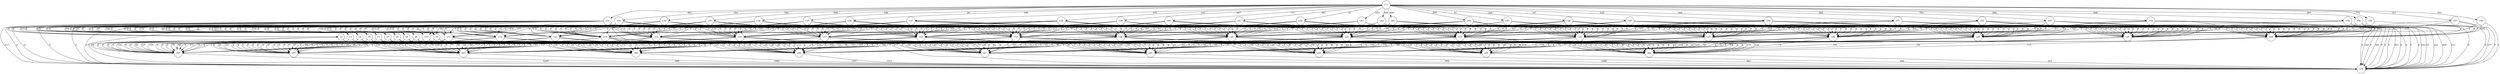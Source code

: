 digraph
{
	node [shape=circle, label="v0"] 0;
	node [shape=circle, label="v1"] 1;
	node [shape=circle, label="v2"] 2;
	node [shape=circle, label="v3"] 3;
	node [shape=circle, label="v4"] 4;
	node [shape=circle, label="v5"] 5;
	node [shape=circle, label="v6"] 6;
	node [shape=circle, label="v7"] 7;
	node [shape=circle, label="v8"] 8;
	node [shape=circle, label="v9"] 9;
	node [shape=circle, label="v10"] 10;
	node [shape=circle, label="v11"] 11;
	node [shape=circle, label="v12"] 12;
	node [shape=circle, label="v13"] 13;
	node [shape=circle, label="v14"] 14;
	node [shape=circle, label="v15"] 15;
	node [shape=circle, label="v16"] 16;
	node [shape=circle, label="v17"] 17;
	node [shape=circle, label="v18"] 18;
	node [shape=circle, label="v19"] 19;
	node [shape=circle, label="v20"] 20;
	node [shape=circle, label="v21"] 21;
	node [shape=circle, label="v22"] 22;
	node [shape=circle, label="v23"] 23;
	node [shape=circle, label="v24"] 24;
	node [shape=circle, label="v25"] 25;
	node [shape=circle, label="v26"] 26;
	node [shape=circle, label="v27"] 27;
	node [shape=circle, label="v28"] 28;
	node [shape=circle, label="v29"] 29;
	node [shape=circle, label="v30"] 30;
	node [shape=circle, label="v31"] 31;
	node [shape=circle, label="v32"] 32;
	node [shape=circle, label="v33"] 33;
	node [shape=circle, label="v34"] 34;
	node [shape=circle, label="v35"] 35;
	node [shape=circle, label="v36"] 36;
	node [shape=circle, label="v37"] 37;
	node [shape=circle, label="v38"] 38;
	node [shape=circle, label="v39"] 39;
	node [shape=circle, label="v40"] 40;
	node [shape=circle, label="v41"] 41;
	node [shape=circle, label="v42"] 42;
	node [shape=circle, label="v43"] 43;
	node [shape=circle, label="v44"] 44;
	node [shape=circle, label="v45"] 45;
	node [shape=circle, label="v46"] 46;
	node [shape=circle, label="v47"] 47;
	node [shape=circle, label="v48"] 48;
	node [shape=circle, label="v49"] 49;
	node [shape=circle, label="v50"] 50;
	node [shape=circle, label="v51"] 51;
	node [shape=circle, label="v52"] 52;
	node [shape=circle, label="v53"] 53;
	node [shape=circle, label="v54"] 54;
	node [shape=circle, label="v55"] 55;
	node [shape=circle, label="v56"] 56;
	node [shape=circle, label="v57"] 57;
	node [shape=circle, label="v58"] 58;
	node [shape=circle, label="v59"] 59;
	node [shape=circle, label="v60"] 60;
	node [shape=circle, label="v61"] 61;
	node [shape=circle, label="v62"] 62;
	node [shape=circle, label="v63"] 63;
	node [shape=circle, label="v64"] 64;
	node [shape=circle, label="v65"] 65;
	node [shape=circle, label="v66"] 66;
	node [shape=circle, label="v67"] 67;
	node [shape=circle, label="v68"] 68;
	node [shape=circle, label="v69"] 69;
	node [shape=circle, label="v70"] 70;
	node [shape=circle, label="v71"] 71;
	0 -> 60 [label="0"]
	0 -> 61 [label="52"]
	0 -> 62 [label="0"]
	0 -> 63 [label="20"]
	0 -> 64 [label="0"]
	0 -> 65 [label="0"]
	0 -> 66 [label="94"]
	0 -> 67 [label="0"]
	0 -> 68 [label="28"]
	0 -> 69 [label="29"]
	1 -> 60 [label="0"]
	1 -> 61 [label="0"]
	1 -> 62 [label="0"]
	1 -> 63 [label="0"]
	1 -> 64 [label="0"]
	1 -> 65 [label="0"]
	1 -> 66 [label="24"]
	1 -> 67 [label="0"]
	1 -> 68 [label="0"]
	1 -> 69 [label="0"]
	2 -> 60 [label="124"]
	2 -> 61 [label="0"]
	2 -> 62 [label="0"]
	2 -> 63 [label="189"]
	2 -> 64 [label="37"]
	2 -> 65 [label="96"]
	2 -> 66 [label="0"]
	2 -> 67 [label="0"]
	2 -> 68 [label="69"]
	2 -> 69 [label="0"]
	3 -> 60 [label="52"]
	3 -> 61 [label="136"]
	3 -> 62 [label="34"]
	3 -> 63 [label="0"]
	3 -> 64 [label="0"]
	3 -> 65 [label="0"]
	3 -> 66 [label="106"]
	3 -> 67 [label="30"]
	3 -> 68 [label="0"]
	3 -> 69 [label="120"]
	4 -> 60 [label="0"]
	4 -> 61 [label="0"]
	4 -> 62 [label="0"]
	4 -> 63 [label="0"]
	4 -> 64 [label="0"]
	4 -> 65 [label="0"]
	4 -> 66 [label="0"]
	4 -> 67 [label="153"]
	4 -> 68 [label="0"]
	4 -> 69 [label="0"]
	5 -> 60 [label="0"]
	5 -> 61 [label="0"]
	5 -> 62 [label="0"]
	5 -> 63 [label="0"]
	5 -> 64 [label="150"]
	5 -> 65 [label="0"]
	5 -> 66 [label="0"]
	5 -> 67 [label="4"]
	5 -> 68 [label="0"]
	5 -> 69 [label="0"]
	6 -> 60 [label="80"]
	6 -> 61 [label="60"]
	6 -> 62 [label="0"]
	6 -> 63 [label="0"]
	6 -> 64 [label="0"]
	6 -> 65 [label="0"]
	6 -> 66 [label="11"]
	6 -> 67 [label="0"]
	6 -> 68 [label="9"]
	6 -> 69 [label="0"]
	7 -> 60 [label="0"]
	7 -> 61 [label="0"]
	7 -> 62 [label="0"]
	7 -> 63 [label="0"]
	7 -> 64 [label="0"]
	7 -> 65 [label="0"]
	7 -> 66 [label="0"]
	7 -> 67 [label="0"]
	7 -> 68 [label="154"]
	7 -> 69 [label="0"]
	8 -> 60 [label="0"]
	8 -> 61 [label="0"]
	8 -> 62 [label="46"]
	8 -> 63 [label="0"]
	8 -> 64 [label="84"]
	8 -> 65 [label="0"]
	8 -> 66 [label="82"]
	8 -> 67 [label="0"]
	8 -> 68 [label="0"]
	8 -> 69 [label="0"]
	9 -> 60 [label="68"]
	9 -> 61 [label="0"]
	9 -> 62 [label="36"]
	9 -> 63 [label="168"]
	9 -> 64 [label="38"]
	9 -> 65 [label="149"]
	9 -> 66 [label="0"]
	9 -> 67 [label="47"]
	9 -> 68 [label="156"]
	9 -> 69 [label="41"]
	10 -> 60 [label="68"]
	10 -> 61 [label="0"]
	10 -> 62 [label="0"]
	10 -> 63 [label="156"]
	10 -> 64 [label="0"]
	10 -> 65 [label="0"]
	10 -> 66 [label="0"]
	10 -> 67 [label="0"]
	10 -> 68 [label="127"]
	10 -> 69 [label="83"]
	11 -> 60 [label="86"]
	11 -> 61 [label="0"]
	11 -> 62 [label="0"]
	11 -> 63 [label="0"]
	11 -> 64 [label="0"]
	11 -> 65 [label="191"]
	11 -> 66 [label="0"]
	11 -> 67 [label="0"]
	11 -> 68 [label="0"]
	11 -> 69 [label="0"]
	12 -> 60 [label="0"]
	12 -> 61 [label="21"]
	12 -> 62 [label="0"]
	12 -> 63 [label="0"]
	12 -> 64 [label="40"]
	12 -> 65 [label="0"]
	12 -> 66 [label="0"]
	12 -> 67 [label="0"]
	12 -> 68 [label="0"]
	12 -> 69 [label="0"]
	13 -> 60 [label="0"]
	13 -> 61 [label="0"]
	13 -> 62 [label="0"]
	13 -> 63 [label="71"]
	13 -> 64 [label="0"]
	13 -> 65 [label="0"]
	13 -> 66 [label="172"]
	13 -> 67 [label="0"]
	13 -> 68 [label="0"]
	13 -> 69 [label="0"]
	14 -> 60 [label="0"]
	14 -> 61 [label="73"]
	14 -> 62 [label="32"]
	14 -> 63 [label="68"]
	14 -> 64 [label="151"]
	14 -> 65 [label="75"]
	14 -> 66 [label="31"]
	14 -> 67 [label="0"]
	14 -> 68 [label="78"]
	14 -> 69 [label="68"]
	15 -> 60 [label="111"]
	15 -> 61 [label="98"]
	15 -> 62 [label="29"]
	15 -> 63 [label="29"]
	15 -> 64 [label="0"]
	15 -> 65 [label="0"]
	15 -> 66 [label="0"]
	15 -> 67 [label="67"]
	15 -> 68 [label="89"]
	15 -> 69 [label="0"]
	16 -> 60 [label="0"]
	16 -> 61 [label="0"]
	16 -> 62 [label="0"]
	16 -> 63 [label="89"]
	16 -> 64 [label="0"]
	16 -> 65 [label="0"]
	16 -> 66 [label="123"]
	16 -> 67 [label="0"]
	16 -> 68 [label="0"]
	16 -> 69 [label="0"]
	17 -> 60 [label="0"]
	17 -> 61 [label="52"]
	17 -> 62 [label="0"]
	17 -> 63 [label="177"]
	17 -> 64 [label="0"]
	17 -> 65 [label="0"]
	17 -> 66 [label="0"]
	17 -> 67 [label="48"]
	17 -> 68 [label="173"]
	17 -> 69 [label="0"]
	18 -> 60 [label="145"]
	18 -> 61 [label="0"]
	18 -> 62 [label="0"]
	18 -> 63 [label="0"]
	18 -> 64 [label="0"]
	18 -> 65 [label="0"]
	18 -> 66 [label="0"]
	18 -> 67 [label="0"]
	18 -> 68 [label="79"]
	18 -> 69 [label="0"]
	19 -> 60 [label="0"]
	19 -> 61 [label="0"]
	19 -> 62 [label="0"]
	19 -> 63 [label="0"]
	19 -> 64 [label="0"]
	19 -> 65 [label="0"]
	19 -> 66 [label="0"]
	19 -> 67 [label="0"]
	19 -> 68 [label="0"]
	19 -> 69 [label="85"]
	20 -> 60 [label="168"]
	20 -> 61 [label="191"]
	20 -> 62 [label="63"]
	20 -> 63 [label="0"]
	20 -> 64 [label="0"]
	20 -> 65 [label="25"]
	20 -> 66 [label="0"]
	20 -> 67 [label="0"]
	20 -> 68 [label="0"]
	20 -> 69 [label="0"]
	21 -> 60 [label="0"]
	21 -> 61 [label="43"]
	21 -> 62 [label="0"]
	21 -> 63 [label="0"]
	21 -> 64 [label="0"]
	21 -> 65 [label="22"]
	21 -> 66 [label="123"]
	21 -> 67 [label="0"]
	21 -> 68 [label="0"]
	21 -> 69 [label="185"]
	22 -> 60 [label="0"]
	22 -> 61 [label="0"]
	22 -> 62 [label="0"]
	22 -> 63 [label="0"]
	22 -> 64 [label="0"]
	22 -> 65 [label="0"]
	22 -> 66 [label="80"]
	22 -> 67 [label="0"]
	22 -> 68 [label="0"]
	22 -> 69 [label="0"]
	23 -> 60 [label="0"]
	23 -> 61 [label="0"]
	23 -> 62 [label="0"]
	23 -> 63 [label="0"]
	23 -> 64 [label="108"]
	23 -> 65 [label="0"]
	23 -> 66 [label="153"]
	23 -> 67 [label="0"]
	23 -> 68 [label="0"]
	23 -> 69 [label="23"]
	24 -> 60 [label="0"]
	24 -> 61 [label="0"]
	24 -> 62 [label="179"]
	24 -> 63 [label="0"]
	24 -> 64 [label="0"]
	24 -> 65 [label="0"]
	24 -> 66 [label="107"]
	24 -> 67 [label="0"]
	24 -> 68 [label="0"]
	24 -> 69 [label="125"]
	25 -> 60 [label="0"]
	25 -> 61 [label="18"]
	25 -> 62 [label="126"]
	25 -> 63 [label="0"]
	25 -> 64 [label="179"]
	25 -> 65 [label="188"]
	25 -> 66 [label="0"]
	25 -> 67 [label="0"]
	25 -> 68 [label="24"]
	25 -> 69 [label="85"]
	26 -> 60 [label="21"]
	26 -> 61 [label="0"]
	26 -> 62 [label="0"]
	26 -> 63 [label="6"]
	26 -> 64 [label="0"]
	26 -> 65 [label="7"]
	26 -> 66 [label="0"]
	26 -> 67 [label="0"]
	26 -> 68 [label="58"]
	26 -> 69 [label="2"]
	27 -> 60 [label="90"]
	27 -> 61 [label="0"]
	27 -> 62 [label="64"]
	27 -> 63 [label="29"]
	27 -> 64 [label="74"]
	27 -> 65 [label="0"]
	27 -> 66 [label="194"]
	27 -> 67 [label="67"]
	27 -> 68 [label="186"]
	27 -> 69 [label="0"]
	28 -> 60 [label="0"]
	28 -> 61 [label="139"]
	28 -> 62 [label="113"]
	28 -> 63 [label="0"]
	28 -> 64 [label="0"]
	28 -> 65 [label="184"]
	28 -> 66 [label="0"]
	28 -> 67 [label="157"]
	28 -> 68 [label="0"]
	28 -> 69 [label="0"]
	29 -> 60 [label="0"]
	29 -> 61 [label="69"]
	29 -> 62 [label="191"]
	29 -> 63 [label="0"]
	29 -> 64 [label="0"]
	29 -> 65 [label="152"]
	29 -> 66 [label="7"]
	29 -> 67 [label="76"]
	29 -> 68 [label="0"]
	29 -> 69 [label="0"]
	30 -> 0 [label="223"]
	30 -> 1 [label="0"]
	30 -> 2 [label="0"]
	30 -> 3 [label="0"]
	30 -> 4 [label="0"]
	30 -> 5 [label="0"]
	30 -> 6 [label="0"]
	30 -> 7 [label="0"]
	30 -> 8 [label="0"]
	30 -> 9 [label="0"]
	30 -> 10 [label="0"]
	30 -> 11 [label="0"]
	30 -> 12 [label="0"]
	30 -> 13 [label="0"]
	30 -> 14 [label="0"]
	30 -> 15 [label="0"]
	30 -> 16 [label="0"]
	30 -> 17 [label="0"]
	30 -> 18 [label="0"]
	30 -> 19 [label="0"]
	30 -> 20 [label="0"]
	30 -> 21 [label="0"]
	30 -> 22 [label="0"]
	30 -> 23 [label="0"]
	30 -> 24 [label="0"]
	30 -> 25 [label="0"]
	30 -> 26 [label="0"]
	30 -> 27 [label="0"]
	30 -> 28 [label="0"]
	30 -> 29 [label="0"]
	30 -> 70 [label="0"]
	31 -> 1 [label="24"]
	31 -> 2 [label="0"]
	31 -> 3 [label="0"]
	31 -> 4 [label="0"]
	31 -> 5 [label="0"]
	31 -> 6 [label="0"]
	31 -> 7 [label="0"]
	31 -> 8 [label="0"]
	31 -> 9 [label="0"]
	31 -> 10 [label="0"]
	31 -> 11 [label="0"]
	31 -> 12 [label="0"]
	31 -> 13 [label="0"]
	31 -> 14 [label="0"]
	31 -> 15 [label="0"]
	31 -> 16 [label="0"]
	31 -> 17 [label="0"]
	31 -> 18 [label="0"]
	31 -> 19 [label="0"]
	31 -> 20 [label="0"]
	31 -> 21 [label="0"]
	31 -> 22 [label="0"]
	31 -> 23 [label="0"]
	31 -> 24 [label="0"]
	31 -> 25 [label="0"]
	31 -> 26 [label="0"]
	31 -> 27 [label="0"]
	31 -> 28 [label="0"]
	31 -> 29 [label="0"]
	31 -> 70 [label="617"]
	32 -> 2 [label="515"]
	32 -> 3 [label="0"]
	32 -> 4 [label="0"]
	32 -> 5 [label="0"]
	32 -> 6 [label="0"]
	32 -> 7 [label="0"]
	32 -> 8 [label="0"]
	32 -> 9 [label="0"]
	32 -> 10 [label="0"]
	32 -> 11 [label="0"]
	32 -> 12 [label="0"]
	32 -> 13 [label="0"]
	32 -> 14 [label="0"]
	32 -> 15 [label="0"]
	32 -> 16 [label="0"]
	32 -> 17 [label="0"]
	32 -> 18 [label="0"]
	32 -> 19 [label="0"]
	32 -> 20 [label="0"]
	32 -> 21 [label="0"]
	32 -> 22 [label="0"]
	32 -> 23 [label="0"]
	32 -> 24 [label="0"]
	32 -> 25 [label="0"]
	32 -> 26 [label="0"]
	32 -> 27 [label="0"]
	32 -> 28 [label="0"]
	32 -> 29 [label="0"]
	32 -> 70 [label="21"]
	33 -> 3 [label="478"]
	33 -> 4 [label="47"]
	33 -> 5 [label="134"]
	33 -> 6 [label="0"]
	33 -> 7 [label="0"]
	33 -> 8 [label="0"]
	33 -> 9 [label="0"]
	33 -> 10 [label="0"]
	33 -> 11 [label="0"]
	33 -> 12 [label="0"]
	33 -> 13 [label="0"]
	33 -> 14 [label="0"]
	33 -> 15 [label="0"]
	33 -> 16 [label="0"]
	33 -> 17 [label="0"]
	33 -> 18 [label="0"]
	33 -> 19 [label="0"]
	33 -> 20 [label="0"]
	33 -> 21 [label="0"]
	33 -> 22 [label="0"]
	33 -> 23 [label="0"]
	33 -> 24 [label="0"]
	33 -> 25 [label="0"]
	33 -> 26 [label="0"]
	33 -> 27 [label="0"]
	33 -> 28 [label="0"]
	33 -> 29 [label="0"]
	33 -> 70 [label="0"]
	34 -> 4 [label="106"]
	34 -> 5 [label="0"]
	34 -> 6 [label="0"]
	34 -> 7 [label="0"]
	34 -> 8 [label="0"]
	34 -> 9 [label="0"]
	34 -> 10 [label="0"]
	34 -> 11 [label="0"]
	34 -> 12 [label="0"]
	34 -> 13 [label="0"]
	34 -> 14 [label="0"]
	34 -> 15 [label="0"]
	34 -> 16 [label="0"]
	34 -> 17 [label="0"]
	34 -> 18 [label="0"]
	34 -> 19 [label="0"]
	34 -> 20 [label="0"]
	34 -> 21 [label="0"]
	34 -> 22 [label="0"]
	34 -> 23 [label="0"]
	34 -> 24 [label="0"]
	34 -> 25 [label="0"]
	34 -> 26 [label="0"]
	34 -> 27 [label="0"]
	34 -> 28 [label="0"]
	34 -> 29 [label="0"]
	34 -> 70 [label="0"]
	35 -> 5 [label="20"]
	35 -> 6 [label="0"]
	35 -> 7 [label="0"]
	35 -> 8 [label="0"]
	35 -> 9 [label="0"]
	35 -> 10 [label="0"]
	35 -> 11 [label="0"]
	35 -> 12 [label="0"]
	35 -> 13 [label="0"]
	35 -> 14 [label="0"]
	35 -> 15 [label="0"]
	35 -> 16 [label="0"]
	35 -> 17 [label="0"]
	35 -> 18 [label="0"]
	35 -> 19 [label="0"]
	35 -> 20 [label="0"]
	35 -> 21 [label="0"]
	35 -> 22 [label="0"]
	35 -> 23 [label="0"]
	35 -> 24 [label="0"]
	35 -> 25 [label="0"]
	35 -> 26 [label="0"]
	35 -> 27 [label="0"]
	35 -> 28 [label="0"]
	35 -> 29 [label="0"]
	35 -> 70 [label="0"]
	36 -> 6 [label="160"]
	36 -> 7 [label="0"]
	36 -> 8 [label="0"]
	36 -> 9 [label="0"]
	36 -> 10 [label="0"]
	36 -> 11 [label="0"]
	36 -> 12 [label="0"]
	36 -> 13 [label="0"]
	36 -> 14 [label="0"]
	36 -> 15 [label="0"]
	36 -> 16 [label="0"]
	36 -> 17 [label="0"]
	36 -> 18 [label="0"]
	36 -> 19 [label="0"]
	36 -> 20 [label="0"]
	36 -> 21 [label="0"]
	36 -> 22 [label="0"]
	36 -> 23 [label="0"]
	36 -> 24 [label="0"]
	36 -> 25 [label="0"]
	36 -> 26 [label="0"]
	36 -> 27 [label="0"]
	36 -> 28 [label="0"]
	36 -> 29 [label="0"]
	36 -> 70 [label="0"]
	37 -> 7 [label="154"]
	37 -> 8 [label="0"]
	37 -> 9 [label="0"]
	37 -> 10 [label="0"]
	37 -> 11 [label="0"]
	37 -> 12 [label="0"]
	37 -> 13 [label="0"]
	37 -> 14 [label="0"]
	37 -> 15 [label="0"]
	37 -> 16 [label="0"]
	37 -> 17 [label="0"]
	37 -> 18 [label="0"]
	37 -> 19 [label="0"]
	37 -> 20 [label="0"]
	37 -> 21 [label="0"]
	37 -> 22 [label="0"]
	37 -> 23 [label="0"]
	37 -> 24 [label="0"]
	37 -> 25 [label="0"]
	37 -> 26 [label="0"]
	37 -> 27 [label="0"]
	37 -> 28 [label="0"]
	37 -> 29 [label="0"]
	37 -> 70 [label="277"]
	38 -> 8 [label="212"]
	38 -> 9 [label="0"]
	38 -> 10 [label="0"]
	38 -> 11 [label="0"]
	38 -> 12 [label="0"]
	38 -> 13 [label="0"]
	38 -> 14 [label="0"]
	38 -> 15 [label="0"]
	38 -> 16 [label="0"]
	38 -> 17 [label="0"]
	38 -> 18 [label="0"]
	38 -> 19 [label="0"]
	38 -> 20 [label="0"]
	38 -> 21 [label="0"]
	38 -> 22 [label="0"]
	38 -> 23 [label="0"]
	38 -> 24 [label="0"]
	38 -> 25 [label="0"]
	38 -> 26 [label="0"]
	38 -> 27 [label="0"]
	38 -> 28 [label="0"]
	38 -> 29 [label="0"]
	38 -> 70 [label="0"]
	39 -> 9 [label="703"]
	39 -> 10 [label="0"]
	39 -> 11 [label="0"]
	39 -> 12 [label="0"]
	39 -> 13 [label="0"]
	39 -> 14 [label="0"]
	39 -> 15 [label="0"]
	39 -> 16 [label="0"]
	39 -> 17 [label="0"]
	39 -> 18 [label="0"]
	39 -> 19 [label="0"]
	39 -> 20 [label="0"]
	39 -> 21 [label="0"]
	39 -> 22 [label="0"]
	39 -> 23 [label="0"]
	39 -> 24 [label="0"]
	39 -> 25 [label="0"]
	39 -> 26 [label="0"]
	39 -> 27 [label="0"]
	39 -> 28 [label="0"]
	39 -> 29 [label="0"]
	39 -> 70 [label="244"]
	40 -> 10 [label="434"]
	40 -> 11 [label="277"]
	40 -> 12 [label="0"]
	40 -> 13 [label="0"]
	40 -> 14 [label="0"]
	40 -> 15 [label="0"]
	40 -> 16 [label="0"]
	40 -> 17 [label="0"]
	40 -> 18 [label="0"]
	40 -> 19 [label="0"]
	40 -> 20 [label="0"]
	40 -> 21 [label="0"]
	40 -> 22 [label="0"]
	40 -> 23 [label="0"]
	40 -> 24 [label="0"]
	40 -> 25 [label="0"]
	40 -> 26 [label="0"]
	40 -> 27 [label="0"]
	40 -> 28 [label="0"]
	40 -> 29 [label="0"]
	40 -> 70 [label="0"]
	41 -> 11 [label="0"]
	41 -> 12 [label="0"]
	41 -> 13 [label="0"]
	41 -> 14 [label="0"]
	41 -> 15 [label="0"]
	41 -> 16 [label="0"]
	41 -> 17 [label="0"]
	41 -> 18 [label="0"]
	41 -> 19 [label="0"]
	41 -> 20 [label="0"]
	41 -> 21 [label="0"]
	41 -> 22 [label="0"]
	41 -> 23 [label="0"]
	41 -> 24 [label="0"]
	41 -> 25 [label="0"]
	41 -> 26 [label="0"]
	41 -> 27 [label="0"]
	41 -> 28 [label="0"]
	41 -> 29 [label="0"]
	41 -> 70 [label="563"]
	42 -> 12 [label="61"]
	42 -> 13 [label="0"]
	42 -> 14 [label="0"]
	42 -> 15 [label="0"]
	42 -> 16 [label="0"]
	42 -> 17 [label="0"]
	42 -> 18 [label="0"]
	42 -> 19 [label="0"]
	42 -> 20 [label="0"]
	42 -> 21 [label="0"]
	42 -> 22 [label="0"]
	42 -> 23 [label="0"]
	42 -> 24 [label="0"]
	42 -> 25 [label="0"]
	42 -> 26 [label="0"]
	42 -> 27 [label="0"]
	42 -> 28 [label="0"]
	42 -> 29 [label="0"]
	42 -> 70 [label="0"]
	43 -> 13 [label="243"]
	43 -> 14 [label="0"]
	43 -> 15 [label="0"]
	43 -> 16 [label="0"]
	43 -> 17 [label="0"]
	43 -> 18 [label="0"]
	43 -> 19 [label="0"]
	43 -> 20 [label="0"]
	43 -> 21 [label="0"]
	43 -> 22 [label="0"]
	43 -> 23 [label="0"]
	43 -> 24 [label="0"]
	43 -> 25 [label="0"]
	43 -> 26 [label="0"]
	43 -> 27 [label="0"]
	43 -> 28 [label="0"]
	43 -> 29 [label="0"]
	43 -> 70 [label="0"]
	44 -> 14 [label="576"]
	44 -> 15 [label="24"]
	44 -> 16 [label="0"]
	44 -> 17 [label="0"]
	44 -> 18 [label="0"]
	44 -> 19 [label="0"]
	44 -> 20 [label="0"]
	44 -> 21 [label="0"]
	44 -> 22 [label="0"]
	44 -> 23 [label="0"]
	44 -> 24 [label="0"]
	44 -> 25 [label="0"]
	44 -> 26 [label="0"]
	44 -> 27 [label="0"]
	44 -> 28 [label="0"]
	44 -> 29 [label="0"]
	44 -> 70 [label="0"]
	45 -> 15 [label="399"]
	45 -> 16 [label="0"]
	45 -> 17 [label="0"]
	45 -> 18 [label="0"]
	45 -> 19 [label="0"]
	45 -> 20 [label="0"]
	45 -> 21 [label="0"]
	45 -> 22 [label="0"]
	45 -> 23 [label="0"]
	45 -> 24 [label="0"]
	45 -> 25 [label="0"]
	45 -> 26 [label="0"]
	45 -> 27 [label="0"]
	45 -> 28 [label="0"]
	45 -> 29 [label="0"]
	45 -> 70 [label="491"]
	46 -> 16 [label="212"]
	46 -> 17 [label="357"]
	46 -> 18 [label="0"]
	46 -> 19 [label="0"]
	46 -> 20 [label="0"]
	46 -> 21 [label="0"]
	46 -> 22 [label="0"]
	46 -> 23 [label="0"]
	46 -> 24 [label="0"]
	46 -> 25 [label="0"]
	46 -> 26 [label="0"]
	46 -> 27 [label="0"]
	46 -> 28 [label="0"]
	46 -> 29 [label="0"]
	46 -> 70 [label="0"]
	47 -> 17 [label="93"]
	47 -> 18 [label="0"]
	47 -> 19 [label="0"]
	47 -> 20 [label="0"]
	47 -> 21 [label="0"]
	47 -> 22 [label="0"]
	47 -> 23 [label="0"]
	47 -> 24 [label="0"]
	47 -> 25 [label="0"]
	47 -> 26 [label="0"]
	47 -> 27 [label="0"]
	47 -> 28 [label="0"]
	47 -> 29 [label="0"]
	47 -> 70 [label="0"]
	48 -> 18 [label="224"]
	48 -> 19 [label="0"]
	48 -> 20 [label="0"]
	48 -> 21 [label="0"]
	48 -> 22 [label="0"]
	48 -> 23 [label="0"]
	48 -> 24 [label="0"]
	48 -> 25 [label="0"]
	48 -> 26 [label="0"]
	48 -> 27 [label="0"]
	48 -> 28 [label="0"]
	48 -> 29 [label="0"]
	48 -> 70 [label="0"]
	49 -> 19 [label="85"]
	49 -> 20 [label="0"]
	49 -> 21 [label="0"]
	49 -> 22 [label="0"]
	49 -> 23 [label="0"]
	49 -> 24 [label="0"]
	49 -> 25 [label="0"]
	49 -> 26 [label="0"]
	49 -> 27 [label="0"]
	49 -> 28 [label="0"]
	49 -> 29 [label="0"]
	49 -> 70 [label="0"]
	50 -> 20 [label="447"]
	50 -> 21 [label="0"]
	50 -> 22 [label="0"]
	50 -> 23 [label="0"]
	50 -> 24 [label="0"]
	50 -> 25 [label="0"]
	50 -> 26 [label="0"]
	50 -> 27 [label="0"]
	50 -> 28 [label="0"]
	50 -> 29 [label="0"]
	50 -> 70 [label="182"]
	51 -> 21 [label="373"]
	51 -> 22 [label="80"]
	51 -> 23 [label="0"]
	51 -> 24 [label="0"]
	51 -> 25 [label="0"]
	51 -> 26 [label="0"]
	51 -> 27 [label="0"]
	51 -> 28 [label="0"]
	51 -> 29 [label="0"]
	51 -> 70 [label="55"]
	52 -> 22 [label="0"]
	52 -> 23 [label="0"]
	52 -> 24 [label="0"]
	52 -> 25 [label="0"]
	52 -> 26 [label="0"]
	52 -> 27 [label="0"]
	52 -> 28 [label="0"]
	52 -> 29 [label="0"]
	52 -> 70 [label="222"]
	53 -> 23 [label="284"]
	53 -> 24 [label="0"]
	53 -> 25 [label="0"]
	53 -> 26 [label="0"]
	53 -> 27 [label="0"]
	53 -> 28 [label="0"]
	53 -> 29 [label="0"]
	53 -> 70 [label="469"]
	54 -> 24 [label="411"]
	54 -> 25 [label="0"]
	54 -> 26 [label="0"]
	54 -> 27 [label="0"]
	54 -> 28 [label="0"]
	54 -> 29 [label="0"]
	54 -> 70 [label="531"]
	55 -> 25 [label="620"]
	55 -> 26 [label="0"]
	55 -> 27 [label="0"]
	55 -> 28 [label="0"]
	55 -> 29 [label="0"]
	55 -> 70 [label="0"]
	56 -> 26 [label="94"]
	56 -> 27 [label="393"]
	56 -> 28 [label="0"]
	56 -> 29 [label="0"]
	56 -> 70 [label="0"]
	57 -> 27 [label="311"]
	57 -> 28 [label="0"]
	57 -> 29 [label="0"]
	57 -> 70 [label="0"]
	58 -> 28 [label="593"]
	58 -> 29 [label="0"]
	58 -> 70 [label="0"]
	59 -> 29 [label="495"]
	59 -> 70 [label="277"]
	60 -> 70 [label="1013"]
	61 -> 70 [label="952"]
	62 -> 70 [label="913"]
	63 -> 70 [label="1002"]
	64 -> 70 [label="861"]
	65 -> 70 [label="1089"]
	66 -> 70 [label="1307"]
	67 -> 70 [label="649"]
	68 -> 70 [label="1230"]
	69 -> 70 [label="846"]
	71 -> 30 [label="223"]
	71 -> 31 [label="641"]
	71 -> 32 [label="536"]
	71 -> 33 [label="659"]
	71 -> 34 [label="106"]
	71 -> 35 [label="20"]
	71 -> 36 [label="160"]
	71 -> 37 [label="431"]
	71 -> 38 [label="212"]
	71 -> 39 [label="947"]
	71 -> 40 [label="711"]
	71 -> 41 [label="563"]
	71 -> 42 [label="61"]
	71 -> 43 [label="243"]
	71 -> 44 [label="600"]
	71 -> 45 [label="890"]
	71 -> 46 [label="569"]
	71 -> 47 [label="93"]
	71 -> 48 [label="224"]
	71 -> 49 [label="85"]
	71 -> 50 [label="629"]
	71 -> 51 [label="508"]
	71 -> 52 [label="222"]
	71 -> 53 [label="753"]
	71 -> 54 [label="942"]
	71 -> 55 [label="620"]
	71 -> 56 [label="487"]
	71 -> 57 [label="311"]
	71 -> 58 [label="593"]
	71 -> 59 [label="772"]
}
